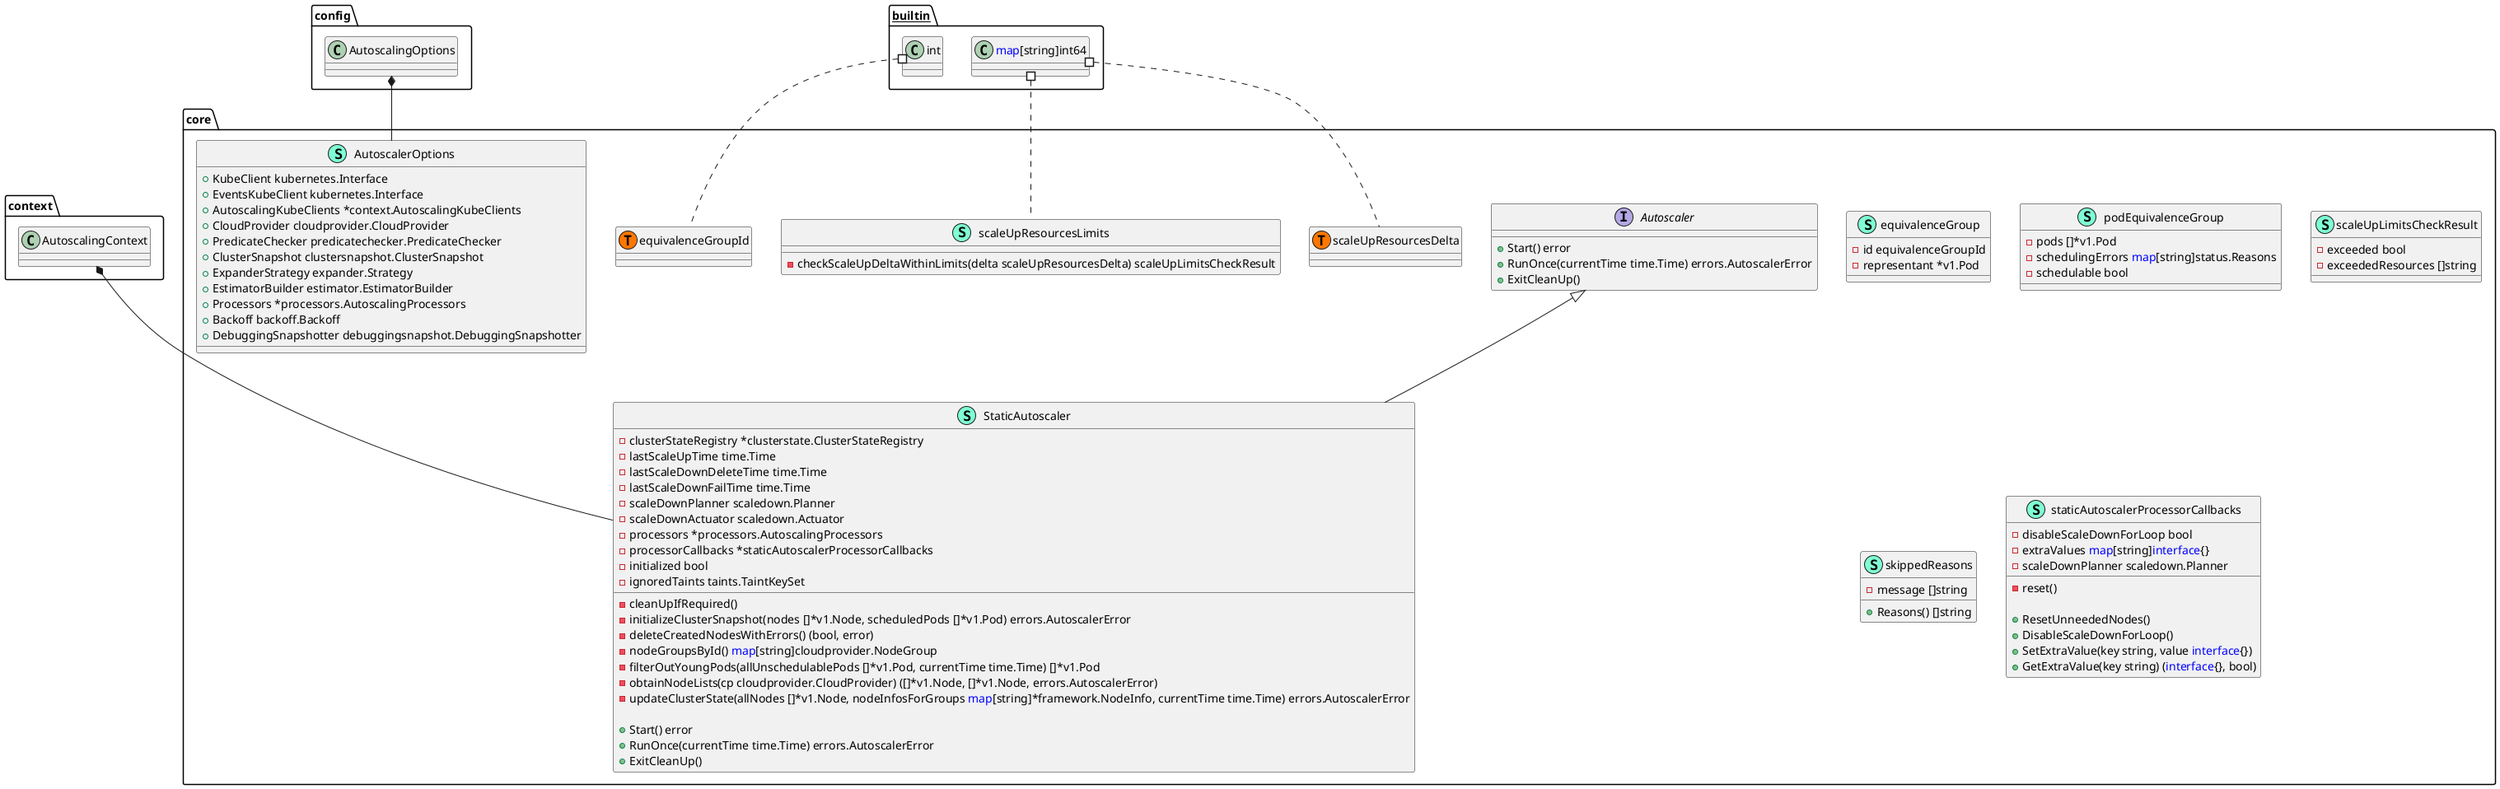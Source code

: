 @startuml
namespace core {
    interface Autoscaler  {
        + Start() error
        + RunOnce(currentTime time.Time) errors.AutoscalerError
        + ExitCleanUp() 

    }
    class AutoscalerOptions << (S,Aquamarine) >> {
        + KubeClient kubernetes.Interface
        + EventsKubeClient kubernetes.Interface
        + AutoscalingKubeClients *context.AutoscalingKubeClients
        + CloudProvider cloudprovider.CloudProvider
        + PredicateChecker predicatechecker.PredicateChecker
        + ClusterSnapshot clustersnapshot.ClusterSnapshot
        + ExpanderStrategy expander.Strategy
        + EstimatorBuilder estimator.EstimatorBuilder
        + Processors *processors.AutoscalingProcessors
        + Backoff backoff.Backoff
        + DebuggingSnapshotter debuggingsnapshot.DebuggingSnapshotter

    }
    class StaticAutoscaler << (S,Aquamarine) >> {
        - clusterStateRegistry *clusterstate.ClusterStateRegistry
        - lastScaleUpTime time.Time
        - lastScaleDownDeleteTime time.Time
        - lastScaleDownFailTime time.Time
        - scaleDownPlanner scaledown.Planner
        - scaleDownActuator scaledown.Actuator
        - processors *processors.AutoscalingProcessors
        - processorCallbacks *staticAutoscalerProcessorCallbacks
        - initialized bool
        - ignoredTaints taints.TaintKeySet

        - cleanUpIfRequired() 
        - initializeClusterSnapshot(nodes []*v1.Node, scheduledPods []*v1.Pod) errors.AutoscalerError
        - deleteCreatedNodesWithErrors() (bool, error)
        - nodeGroupsById() <font color=blue>map</font>[string]cloudprovider.NodeGroup
        - filterOutYoungPods(allUnschedulablePods []*v1.Pod, currentTime time.Time) []*v1.Pod
        - obtainNodeLists(cp cloudprovider.CloudProvider) ([]*v1.Node, []*v1.Node, errors.AutoscalerError)
        - updateClusterState(allNodes []*v1.Node, nodeInfosForGroups <font color=blue>map</font>[string]*framework.NodeInfo, currentTime time.Time) errors.AutoscalerError

        + Start() error
        + RunOnce(currentTime time.Time) errors.AutoscalerError
        + ExitCleanUp() 

    }
    class core.equivalenceGroupId << (T, #FF7700) >>  {
    }
    class core.scaleUpResourcesDelta << (T, #FF7700) >>  {
    }
    class core.scaleUpResourcesLimits << (T, #FF7700) >>  {
    }
    class equivalenceGroup << (S,Aquamarine) >> {
        - id equivalenceGroupId
        - representant *v1.Pod

    }
    class podEquivalenceGroup << (S,Aquamarine) >> {
        - pods []*v1.Pod
        - schedulingErrors <font color=blue>map</font>[string]status.Reasons
        - schedulable bool

    }
    class scaleUpLimitsCheckResult << (S,Aquamarine) >> {
        - exceeded bool
        - exceededResources []string

    }
    class scaleUpResourcesLimits << (S,Aquamarine) >> {
        - checkScaleUpDeltaWithinLimits(delta scaleUpResourcesDelta) scaleUpLimitsCheckResult

    }
    class skippedReasons << (S,Aquamarine) >> {
        - message []string

        + Reasons() []string

    }
    class staticAutoscalerProcessorCallbacks << (S,Aquamarine) >> {
        - disableScaleDownForLoop bool
        - extraValues <font color=blue>map</font>[string]<font color=blue>interface</font>{}
        - scaleDownPlanner scaledown.Planner

        - reset() 

        + ResetUnneededNodes() 
        + DisableScaleDownForLoop() 
        + SetExtraValue(key string, value <font color=blue>interface</font>{}) 
        + GetExtraValue(key string) (<font color=blue>interface</font>{}, bool)

    }
}
"config.AutoscalingOptions" *-- "core.AutoscalerOptions"
"context.AutoscalingContext" *-- "core.StaticAutoscaler"

"core.Autoscaler" <|-- "core.StaticAutoscaler"

"__builtin__.<font color=blue>map</font>[string]int64" #.. "core.scaleUpResourcesDelta"
"__builtin__.<font color=blue>map</font>[string]int64" #.. "core.scaleUpResourcesLimits"
"__builtin__.int" #.. "core.equivalenceGroupId"
@enduml
